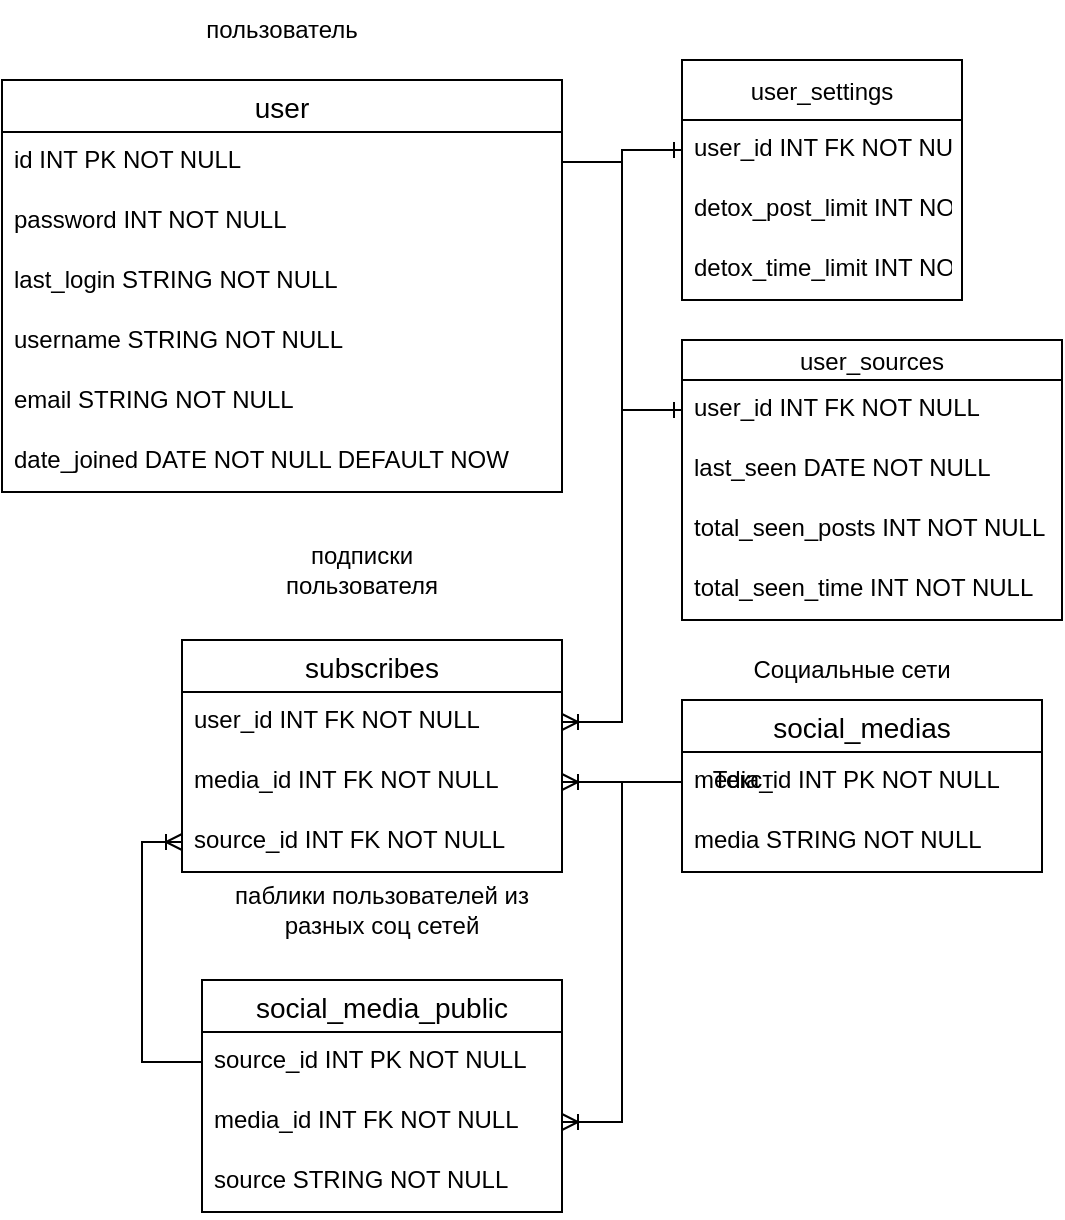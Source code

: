 <mxfile version="15.5.9" type="github">
  <diagram id="w2DOc8TkwTo6bbiOLydq" name="Page-1">
    <mxGraphModel dx="1422" dy="794" grid="1" gridSize="10" guides="1" tooltips="1" connect="1" arrows="1" fold="1" page="1" pageScale="1" pageWidth="850" pageHeight="1100" math="0" shadow="0">
      <root>
        <mxCell id="0" />
        <mxCell id="1" parent="0" />
        <mxCell id="zxJIgjx6jLFjyK5BpzP_-1" value="user" style="swimlane;fontStyle=0;childLayout=stackLayout;horizontal=1;startSize=26;horizontalStack=0;resizeParent=1;resizeParentMax=0;resizeLast=0;collapsible=1;marginBottom=0;align=center;fontSize=14;" parent="1" vertex="1">
          <mxGeometry x="40" y="280" width="280" height="206" as="geometry" />
        </mxCell>
        <mxCell id="zxJIgjx6jLFjyK5BpzP_-2" value="id INT PK NOT NULL" style="text;strokeColor=none;fillColor=none;spacingLeft=4;spacingRight=4;overflow=hidden;rotatable=0;points=[[0,0.5],[1,0.5]];portConstraint=eastwest;fontSize=12;" parent="zxJIgjx6jLFjyK5BpzP_-1" vertex="1">
          <mxGeometry y="26" width="280" height="30" as="geometry" />
        </mxCell>
        <mxCell id="X-FygFUgVCbqnL1oWyxE-11" value="password INT NOT NULL" style="text;strokeColor=none;fillColor=none;spacingLeft=4;spacingRight=4;overflow=hidden;rotatable=0;points=[[0,0.5],[1,0.5]];portConstraint=eastwest;fontSize=12;" parent="zxJIgjx6jLFjyK5BpzP_-1" vertex="1">
          <mxGeometry y="56" width="280" height="30" as="geometry" />
        </mxCell>
        <mxCell id="X-FygFUgVCbqnL1oWyxE-10" value="last_login STRING NOT NULL&#xa;" style="text;strokeColor=none;fillColor=none;spacingLeft=4;spacingRight=4;overflow=hidden;rotatable=0;points=[[0,0.5],[1,0.5]];portConstraint=eastwest;fontSize=12;" parent="zxJIgjx6jLFjyK5BpzP_-1" vertex="1">
          <mxGeometry y="86" width="280" height="30" as="geometry" />
        </mxCell>
        <mxCell id="zxJIgjx6jLFjyK5BpzP_-3" value="username STRING NOT NULL" style="text;strokeColor=none;fillColor=none;spacingLeft=4;spacingRight=4;overflow=hidden;rotatable=0;points=[[0,0.5],[1,0.5]];portConstraint=eastwest;fontSize=12;" parent="zxJIgjx6jLFjyK5BpzP_-1" vertex="1">
          <mxGeometry y="116" width="280" height="30" as="geometry" />
        </mxCell>
        <mxCell id="zxJIgjx6jLFjyK5BpzP_-4" value="email STRING NOT NULL" style="text;strokeColor=none;fillColor=none;spacingLeft=4;spacingRight=4;overflow=hidden;rotatable=0;points=[[0,0.5],[1,0.5]];portConstraint=eastwest;fontSize=12;" parent="zxJIgjx6jLFjyK5BpzP_-1" vertex="1">
          <mxGeometry y="146" width="280" height="30" as="geometry" />
        </mxCell>
        <mxCell id="zxJIgjx6jLFjyK5BpzP_-27" value="date_joined DATE NOT NULL DEFAULT NOW" style="text;strokeColor=none;fillColor=none;spacingLeft=4;spacingRight=4;overflow=hidden;rotatable=0;points=[[0,0.5],[1,0.5]];portConstraint=eastwest;fontSize=12;" parent="zxJIgjx6jLFjyK5BpzP_-1" vertex="1">
          <mxGeometry y="176" width="280" height="30" as="geometry" />
        </mxCell>
        <mxCell id="zxJIgjx6jLFjyK5BpzP_-6" value="subscribes" style="swimlane;fontStyle=0;childLayout=stackLayout;horizontal=1;startSize=26;horizontalStack=0;resizeParent=1;resizeParentMax=0;resizeLast=0;collapsible=1;marginBottom=0;align=center;fontSize=14;" parent="1" vertex="1">
          <mxGeometry x="130" y="560" width="190" height="116" as="geometry" />
        </mxCell>
        <mxCell id="zxJIgjx6jLFjyK5BpzP_-7" value="user_id INT FK NOT NULL" style="text;strokeColor=none;fillColor=none;spacingLeft=4;spacingRight=4;overflow=hidden;rotatable=0;points=[[0,0.5],[1,0.5]];portConstraint=eastwest;fontSize=12;" parent="zxJIgjx6jLFjyK5BpzP_-6" vertex="1">
          <mxGeometry y="26" width="190" height="30" as="geometry" />
        </mxCell>
        <mxCell id="1duIJRZl1IE64JTtZPyA-5" value="media_id INT FK NOT NULL" style="text;strokeColor=none;fillColor=none;spacingLeft=4;spacingRight=4;overflow=hidden;rotatable=0;points=[[0,0.5],[1,0.5]];portConstraint=eastwest;fontSize=12;" parent="zxJIgjx6jLFjyK5BpzP_-6" vertex="1">
          <mxGeometry y="56" width="190" height="30" as="geometry" />
        </mxCell>
        <mxCell id="zxJIgjx6jLFjyK5BpzP_-8" value="source_id INT FK NOT NULL" style="text;strokeColor=none;fillColor=none;spacingLeft=4;spacingRight=4;overflow=hidden;rotatable=0;points=[[0,0.5],[1,0.5]];portConstraint=eastwest;fontSize=12;" parent="zxJIgjx6jLFjyK5BpzP_-6" vertex="1">
          <mxGeometry y="86" width="190" height="30" as="geometry" />
        </mxCell>
        <mxCell id="zxJIgjx6jLFjyK5BpzP_-12" value="" style="edgeStyle=entityRelationEdgeStyle;fontSize=12;html=1;endArrow=ERoneToMany;rounded=0;exitX=1;exitY=0.5;exitDx=0;exitDy=0;" parent="1" source="zxJIgjx6jLFjyK5BpzP_-2" target="zxJIgjx6jLFjyK5BpzP_-7" edge="1">
          <mxGeometry width="100" height="100" relative="1" as="geometry">
            <mxPoint x="370" y="330" as="sourcePoint" />
            <mxPoint x="380" y="590" as="targetPoint" />
          </mxGeometry>
        </mxCell>
        <mxCell id="1duIJRZl1IE64JTtZPyA-1" value="social_medias" style="swimlane;fontStyle=0;childLayout=stackLayout;horizontal=1;startSize=26;horizontalStack=0;resizeParent=1;resizeParentMax=0;resizeLast=0;collapsible=1;marginBottom=0;align=center;fontSize=14;" parent="1" vertex="1">
          <mxGeometry x="380" y="590" width="180" height="86" as="geometry" />
        </mxCell>
        <mxCell id="1duIJRZl1IE64JTtZPyA-2" value="media_id INT PK NOT NULL" style="text;strokeColor=none;fillColor=none;spacingLeft=4;spacingRight=4;overflow=hidden;rotatable=0;points=[[0,0.5],[1,0.5]];portConstraint=eastwest;fontSize=12;" parent="1duIJRZl1IE64JTtZPyA-1" vertex="1">
          <mxGeometry y="26" width="180" height="30" as="geometry" />
        </mxCell>
        <mxCell id="1duIJRZl1IE64JTtZPyA-3" value="media STRING NOT NULL" style="text;strokeColor=none;fillColor=none;spacingLeft=4;spacingRight=4;overflow=hidden;rotatable=0;points=[[0,0.5],[1,0.5]];portConstraint=eastwest;fontSize=12;" parent="1duIJRZl1IE64JTtZPyA-1" vertex="1">
          <mxGeometry y="56" width="180" height="30" as="geometry" />
        </mxCell>
        <mxCell id="1duIJRZl1IE64JTtZPyA-7" value="social_media_public" style="swimlane;fontStyle=0;childLayout=stackLayout;horizontal=1;startSize=26;horizontalStack=0;resizeParent=1;resizeParentMax=0;resizeLast=0;collapsible=1;marginBottom=0;align=center;fontSize=14;" parent="1" vertex="1">
          <mxGeometry x="140" y="730" width="180" height="116" as="geometry" />
        </mxCell>
        <mxCell id="1duIJRZl1IE64JTtZPyA-8" value="source_id INT PK NOT NULL" style="text;strokeColor=none;fillColor=none;spacingLeft=4;spacingRight=4;overflow=hidden;rotatable=0;points=[[0,0.5],[1,0.5]];portConstraint=eastwest;fontSize=12;" parent="1duIJRZl1IE64JTtZPyA-7" vertex="1">
          <mxGeometry y="26" width="180" height="30" as="geometry" />
        </mxCell>
        <mxCell id="X-FygFUgVCbqnL1oWyxE-30" value="media_id INT FK NOT NULL" style="text;strokeColor=none;fillColor=none;spacingLeft=4;spacingRight=4;overflow=hidden;rotatable=0;points=[[0,0.5],[1,0.5]];portConstraint=eastwest;fontSize=12;" parent="1duIJRZl1IE64JTtZPyA-7" vertex="1">
          <mxGeometry y="56" width="180" height="30" as="geometry" />
        </mxCell>
        <mxCell id="1duIJRZl1IE64JTtZPyA-9" value="source STRING NOT NULL" style="text;strokeColor=none;fillColor=none;spacingLeft=4;spacingRight=4;overflow=hidden;rotatable=0;points=[[0,0.5],[1,0.5]];portConstraint=eastwest;fontSize=12;" parent="1duIJRZl1IE64JTtZPyA-7" vertex="1">
          <mxGeometry y="86" width="180" height="30" as="geometry" />
        </mxCell>
        <mxCell id="1duIJRZl1IE64JTtZPyA-15" value="Социальные сети" style="text;html=1;strokeColor=none;fillColor=none;align=center;verticalAlign=middle;whiteSpace=wrap;rounded=0;" parent="1" vertex="1">
          <mxGeometry x="400" y="550" width="130" height="50" as="geometry" />
        </mxCell>
        <mxCell id="1duIJRZl1IE64JTtZPyA-16" value="паблики пользователей из разных соц сетей" style="text;html=1;strokeColor=none;fillColor=none;align=center;verticalAlign=middle;whiteSpace=wrap;rounded=0;" parent="1" vertex="1">
          <mxGeometry x="145" y="670" width="170" height="50" as="geometry" />
        </mxCell>
        <mxCell id="1duIJRZl1IE64JTtZPyA-21" value="подписки пользователя" style="text;html=1;strokeColor=none;fillColor=none;align=center;verticalAlign=middle;whiteSpace=wrap;rounded=0;" parent="1" vertex="1">
          <mxGeometry x="170" y="510" width="100" height="30" as="geometry" />
        </mxCell>
        <mxCell id="1duIJRZl1IE64JTtZPyA-22" value="пользователь" style="text;html=1;strokeColor=none;fillColor=none;align=center;verticalAlign=middle;whiteSpace=wrap;rounded=0;" parent="1" vertex="1">
          <mxGeometry x="135" y="240" width="90" height="30" as="geometry" />
        </mxCell>
        <mxCell id="X-FygFUgVCbqnL1oWyxE-4" value="user_settings" style="swimlane;fontStyle=0;childLayout=stackLayout;horizontal=1;startSize=30;horizontalStack=0;resizeParent=1;resizeParentMax=0;resizeLast=0;collapsible=1;marginBottom=0;" parent="1" vertex="1">
          <mxGeometry x="380" y="270" width="140" height="120" as="geometry" />
        </mxCell>
        <mxCell id="X-FygFUgVCbqnL1oWyxE-21" value="user_id INT FK NOT NULL" style="text;strokeColor=none;fillColor=none;spacingLeft=4;spacingRight=4;overflow=hidden;rotatable=0;points=[[0,0.5],[1,0.5]];portConstraint=eastwest;fontSize=12;" parent="X-FygFUgVCbqnL1oWyxE-4" vertex="1">
          <mxGeometry y="30" width="140" height="30" as="geometry" />
        </mxCell>
        <mxCell id="zxJIgjx6jLFjyK5BpzP_-16" value="detox_post_limit INT NOT NULL" style="text;strokeColor=none;fillColor=none;spacingLeft=4;spacingRight=4;overflow=hidden;rotatable=0;points=[[0,0.5],[1,0.5]];portConstraint=eastwest;fontSize=12;" parent="X-FygFUgVCbqnL1oWyxE-4" vertex="1">
          <mxGeometry y="60" width="140" height="30" as="geometry" />
        </mxCell>
        <mxCell id="zxJIgjx6jLFjyK5BpzP_-18" value="detox_time_limit INT NOT NULL" style="text;strokeColor=none;fillColor=none;spacingLeft=4;spacingRight=4;overflow=hidden;rotatable=0;points=[[0,0.5],[1,0.5]];portConstraint=eastwest;fontSize=12;" parent="X-FygFUgVCbqnL1oWyxE-4" vertex="1">
          <mxGeometry y="90" width="140" height="30" as="geometry" />
        </mxCell>
        <mxCell id="X-FygFUgVCbqnL1oWyxE-15" value="user_sources" style="swimlane;fontStyle=0;childLayout=stackLayout;horizontal=1;startSize=20;horizontalStack=0;resizeParent=1;resizeParentMax=0;resizeLast=0;collapsible=1;marginBottom=0;" parent="1" vertex="1">
          <mxGeometry x="380" y="410" width="190" height="140" as="geometry" />
        </mxCell>
        <mxCell id="X-FygFUgVCbqnL1oWyxE-22" value="user_id INT FK NOT NULL" style="text;strokeColor=none;fillColor=none;spacingLeft=4;spacingRight=4;overflow=hidden;rotatable=0;points=[[0,0.5],[1,0.5]];portConstraint=eastwest;fontSize=12;" parent="X-FygFUgVCbqnL1oWyxE-15" vertex="1">
          <mxGeometry y="20" width="190" height="30" as="geometry" />
        </mxCell>
        <mxCell id="zxJIgjx6jLFjyK5BpzP_-26" value="last_seen DATE NOT NULL" style="text;strokeColor=none;fillColor=none;spacingLeft=4;spacingRight=4;overflow=hidden;rotatable=0;points=[[0,0.5],[1,0.5]];portConstraint=eastwest;fontSize=12;" parent="X-FygFUgVCbqnL1oWyxE-15" vertex="1">
          <mxGeometry y="50" width="190" height="30" as="geometry" />
        </mxCell>
        <mxCell id="zxJIgjx6jLFjyK5BpzP_-28" value="total_seen_posts INT NOT NULL" style="text;strokeColor=none;fillColor=none;spacingLeft=4;spacingRight=4;overflow=hidden;rotatable=0;points=[[0,0.5],[1,0.5]];portConstraint=eastwest;fontSize=12;" parent="X-FygFUgVCbqnL1oWyxE-15" vertex="1">
          <mxGeometry y="80" width="190" height="30" as="geometry" />
        </mxCell>
        <mxCell id="X-FygFUgVCbqnL1oWyxE-20" value="total_seen_time INT NOT NULL" style="text;strokeColor=none;fillColor=none;spacingLeft=4;spacingRight=4;overflow=hidden;rotatable=0;points=[[0,0.5],[1,0.5]];portConstraint=eastwest;fontSize=12;" parent="X-FygFUgVCbqnL1oWyxE-15" vertex="1">
          <mxGeometry y="110" width="190" height="30" as="geometry" />
        </mxCell>
        <mxCell id="X-FygFUgVCbqnL1oWyxE-25" value="" style="edgeStyle=entityRelationEdgeStyle;fontSize=12;html=1;endArrow=ERone;endFill=1;rounded=0;entryX=0;entryY=0.5;entryDx=0;entryDy=0;exitX=1;exitY=0.5;exitDx=0;exitDy=0;" parent="1" source="zxJIgjx6jLFjyK5BpzP_-2" target="X-FygFUgVCbqnL1oWyxE-21" edge="1">
          <mxGeometry width="100" height="100" relative="1" as="geometry">
            <mxPoint x="370" y="660" as="sourcePoint" />
            <mxPoint x="470" y="560" as="targetPoint" />
          </mxGeometry>
        </mxCell>
        <mxCell id="X-FygFUgVCbqnL1oWyxE-27" value="" style="edgeStyle=entityRelationEdgeStyle;fontSize=12;html=1;endArrow=ERone;endFill=1;rounded=0;entryX=0;entryY=0.5;entryDx=0;entryDy=0;exitX=1;exitY=0.5;exitDx=0;exitDy=0;" parent="1" source="zxJIgjx6jLFjyK5BpzP_-2" target="X-FygFUgVCbqnL1oWyxE-22" edge="1">
          <mxGeometry width="100" height="100" relative="1" as="geometry">
            <mxPoint x="330" y="331" as="sourcePoint" />
            <mxPoint x="410" y="335" as="targetPoint" />
          </mxGeometry>
        </mxCell>
        <mxCell id="X-FygFUgVCbqnL1oWyxE-34" value="" style="edgeStyle=entityRelationEdgeStyle;fontSize=12;html=1;endArrow=ERoneToMany;rounded=0;exitX=0;exitY=0.5;exitDx=0;exitDy=0;" parent="1" source="1duIJRZl1IE64JTtZPyA-2" target="1duIJRZl1IE64JTtZPyA-5" edge="1">
          <mxGeometry width="100" height="100" relative="1" as="geometry">
            <mxPoint x="330" y="690" as="sourcePoint" />
            <mxPoint x="470" y="560" as="targetPoint" />
          </mxGeometry>
        </mxCell>
        <mxCell id="X-FygFUgVCbqnL1oWyxE-38" value="" style="edgeStyle=orthogonalEdgeStyle;fontSize=12;html=1;endArrow=ERoneToMany;rounded=0;entryX=0;entryY=0.5;entryDx=0;entryDy=0;exitX=0;exitY=0.5;exitDx=0;exitDy=0;" parent="1" source="1duIJRZl1IE64JTtZPyA-8" target="zxJIgjx6jLFjyK5BpzP_-8" edge="1">
          <mxGeometry width="100" height="100" relative="1" as="geometry">
            <mxPoint x="80" y="770" as="sourcePoint" />
            <mxPoint x="120" y="651" as="targetPoint" />
            <Array as="points">
              <mxPoint x="110" y="771" />
              <mxPoint x="110" y="661" />
            </Array>
          </mxGeometry>
        </mxCell>
        <mxCell id="X-FygFUgVCbqnL1oWyxE-39" value="" style="edgeStyle=entityRelationEdgeStyle;fontSize=12;html=1;endArrow=ERoneToMany;rounded=0;exitX=0;exitY=0.5;exitDx=0;exitDy=0;" parent="1" source="1duIJRZl1IE64JTtZPyA-2" target="X-FygFUgVCbqnL1oWyxE-30" edge="1">
          <mxGeometry width="100" height="100" relative="1" as="geometry">
            <mxPoint x="370" y="660" as="sourcePoint" />
            <mxPoint x="470" y="560" as="targetPoint" />
          </mxGeometry>
        </mxCell>
        <mxCell id="fxqUkSIhgtory-bzv2e8-2" value="&lt;font style=&quot;vertical-align: inherit&quot;&gt;&lt;font style=&quot;vertical-align: inherit&quot;&gt;Текст&lt;/font&gt;&lt;/font&gt;" style="text;html=1;resizable=0;autosize=1;align=center;verticalAlign=middle;points=[];fillColor=none;strokeColor=none;rounded=0;" vertex="1" parent="1">
          <mxGeometry x="385" y="620" width="50" height="20" as="geometry" />
        </mxCell>
      </root>
    </mxGraphModel>
  </diagram>
</mxfile>
